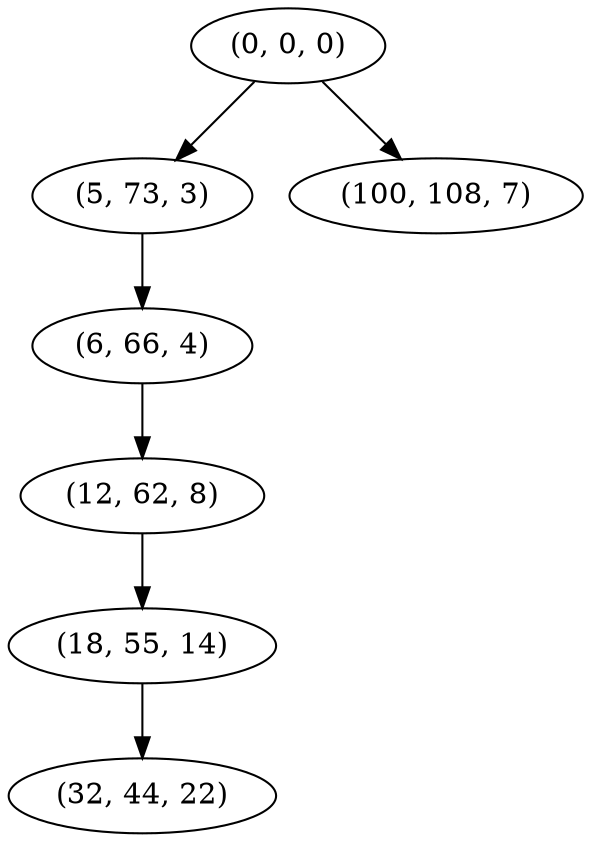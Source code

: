 digraph tree {
    "(0, 0, 0)";
    "(5, 73, 3)";
    "(6, 66, 4)";
    "(12, 62, 8)";
    "(18, 55, 14)";
    "(32, 44, 22)";
    "(100, 108, 7)";
    "(0, 0, 0)" -> "(5, 73, 3)";
    "(0, 0, 0)" -> "(100, 108, 7)";
    "(5, 73, 3)" -> "(6, 66, 4)";
    "(6, 66, 4)" -> "(12, 62, 8)";
    "(12, 62, 8)" -> "(18, 55, 14)";
    "(18, 55, 14)" -> "(32, 44, 22)";
}
